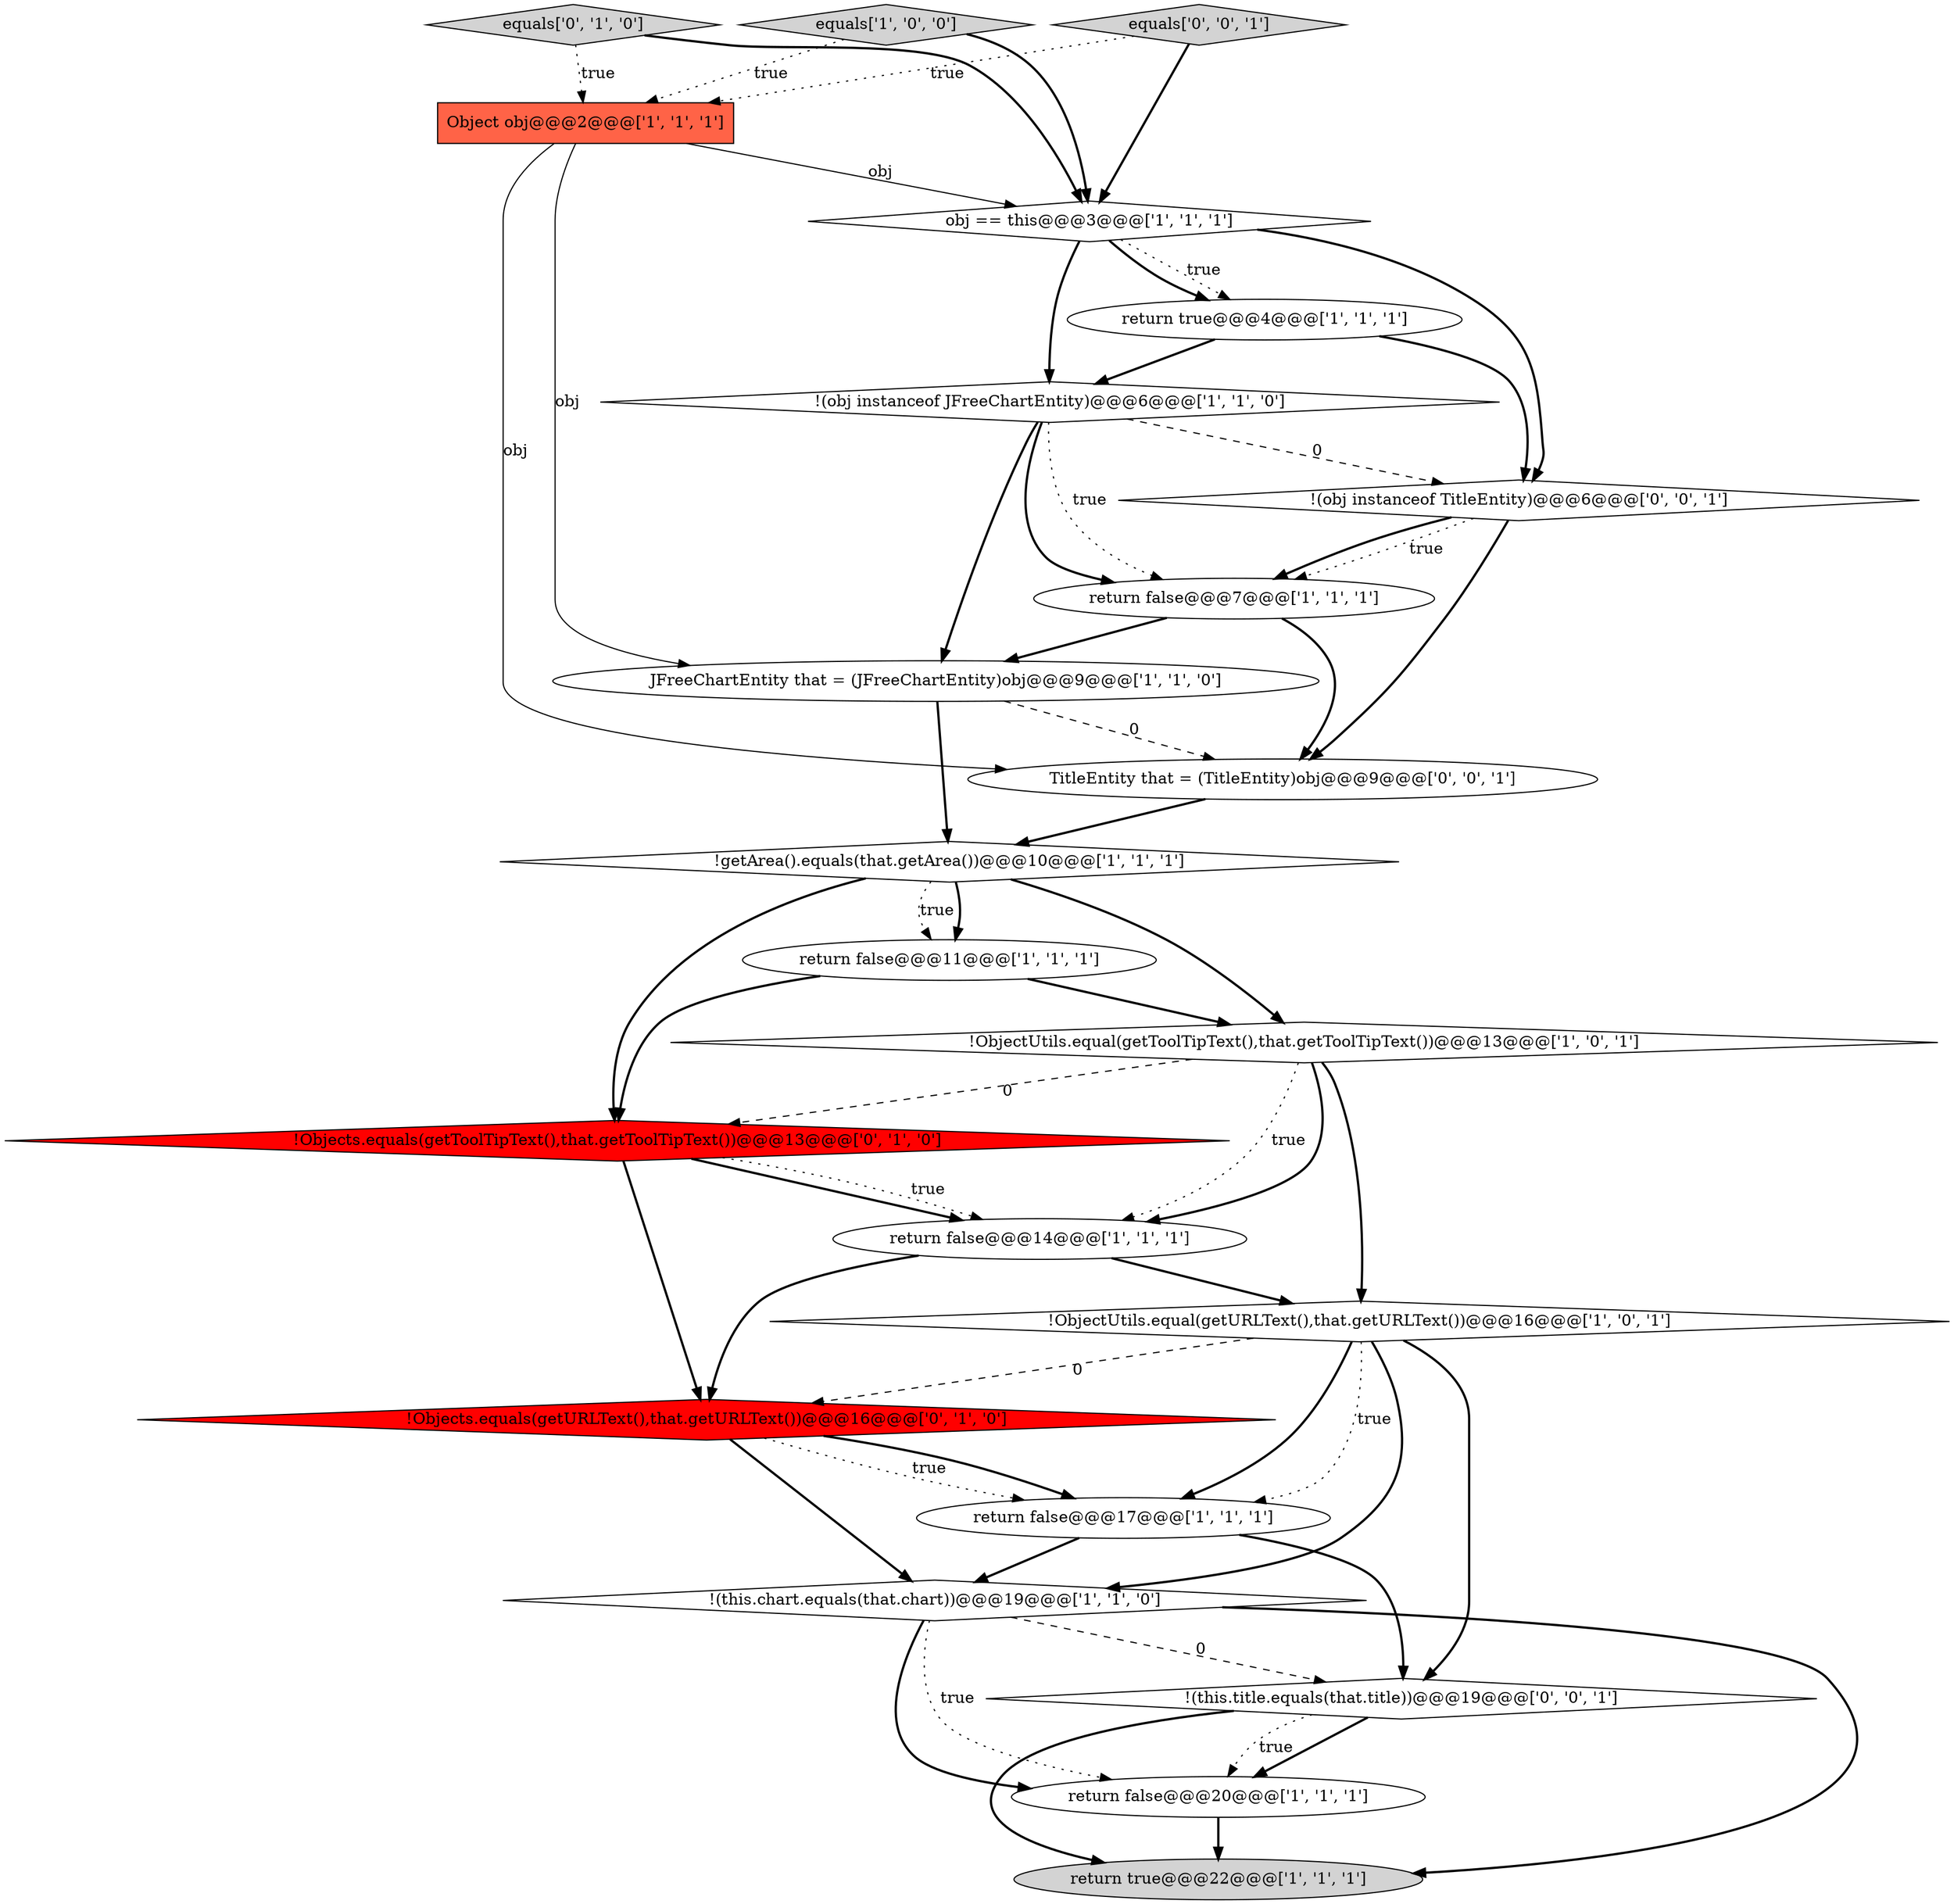 digraph {
21 [style = filled, label = "!(this.title.equals(that.title))@@@19@@@['0', '0', '1']", fillcolor = white, shape = diamond image = "AAA0AAABBB3BBB"];
13 [style = filled, label = "return false@@@17@@@['1', '1', '1']", fillcolor = white, shape = ellipse image = "AAA0AAABBB1BBB"];
4 [style = filled, label = "return true@@@22@@@['1', '1', '1']", fillcolor = lightgray, shape = ellipse image = "AAA0AAABBB1BBB"];
18 [style = filled, label = "equals['0', '1', '0']", fillcolor = lightgray, shape = diamond image = "AAA0AAABBB2BBB"];
11 [style = filled, label = "equals['1', '0', '0']", fillcolor = lightgray, shape = diamond image = "AAA0AAABBB1BBB"];
16 [style = filled, label = "!Objects.equals(getURLText(),that.getURLText())@@@16@@@['0', '1', '0']", fillcolor = red, shape = diamond image = "AAA1AAABBB2BBB"];
2 [style = filled, label = "!(obj instanceof JFreeChartEntity)@@@6@@@['1', '1', '0']", fillcolor = white, shape = diamond image = "AAA0AAABBB1BBB"];
6 [style = filled, label = "return false@@@7@@@['1', '1', '1']", fillcolor = white, shape = ellipse image = "AAA0AAABBB1BBB"];
14 [style = filled, label = "!ObjectUtils.equal(getURLText(),that.getURLText())@@@16@@@['1', '0', '1']", fillcolor = white, shape = diamond image = "AAA0AAABBB1BBB"];
1 [style = filled, label = "!(this.chart.equals(that.chart))@@@19@@@['1', '1', '0']", fillcolor = white, shape = diamond image = "AAA0AAABBB1BBB"];
12 [style = filled, label = "!getArea().equals(that.getArea())@@@10@@@['1', '1', '1']", fillcolor = white, shape = diamond image = "AAA0AAABBB1BBB"];
10 [style = filled, label = "return true@@@4@@@['1', '1', '1']", fillcolor = white, shape = ellipse image = "AAA0AAABBB1BBB"];
15 [style = filled, label = "JFreeChartEntity that = (JFreeChartEntity)obj@@@9@@@['1', '1', '0']", fillcolor = white, shape = ellipse image = "AAA0AAABBB1BBB"];
19 [style = filled, label = "TitleEntity that = (TitleEntity)obj@@@9@@@['0', '0', '1']", fillcolor = white, shape = ellipse image = "AAA0AAABBB3BBB"];
3 [style = filled, label = "!ObjectUtils.equal(getToolTipText(),that.getToolTipText())@@@13@@@['1', '0', '1']", fillcolor = white, shape = diamond image = "AAA0AAABBB1BBB"];
7 [style = filled, label = "obj == this@@@3@@@['1', '1', '1']", fillcolor = white, shape = diamond image = "AAA0AAABBB1BBB"];
17 [style = filled, label = "!Objects.equals(getToolTipText(),that.getToolTipText())@@@13@@@['0', '1', '0']", fillcolor = red, shape = diamond image = "AAA1AAABBB2BBB"];
20 [style = filled, label = "!(obj instanceof TitleEntity)@@@6@@@['0', '0', '1']", fillcolor = white, shape = diamond image = "AAA0AAABBB3BBB"];
5 [style = filled, label = "return false@@@20@@@['1', '1', '1']", fillcolor = white, shape = ellipse image = "AAA0AAABBB1BBB"];
9 [style = filled, label = "return false@@@14@@@['1', '1', '1']", fillcolor = white, shape = ellipse image = "AAA0AAABBB1BBB"];
8 [style = filled, label = "Object obj@@@2@@@['1', '1', '1']", fillcolor = tomato, shape = box image = "AAA0AAABBB1BBB"];
0 [style = filled, label = "return false@@@11@@@['1', '1', '1']", fillcolor = white, shape = ellipse image = "AAA0AAABBB1BBB"];
22 [style = filled, label = "equals['0', '0', '1']", fillcolor = lightgray, shape = diamond image = "AAA0AAABBB3BBB"];
1->5 [style = bold, label=""];
0->3 [style = bold, label=""];
17->16 [style = bold, label=""];
1->4 [style = bold, label=""];
16->13 [style = bold, label=""];
10->20 [style = bold, label=""];
3->17 [style = dashed, label="0"];
7->10 [style = dotted, label="true"];
2->20 [style = dashed, label="0"];
16->13 [style = dotted, label="true"];
19->12 [style = bold, label=""];
7->10 [style = bold, label=""];
2->6 [style = bold, label=""];
0->17 [style = bold, label=""];
8->19 [style = solid, label="obj"];
17->9 [style = bold, label=""];
3->14 [style = bold, label=""];
12->17 [style = bold, label=""];
8->7 [style = solid, label="obj"];
18->8 [style = dotted, label="true"];
1->21 [style = dashed, label="0"];
6->19 [style = bold, label=""];
7->20 [style = bold, label=""];
3->9 [style = dotted, label="true"];
20->6 [style = bold, label=""];
15->19 [style = dashed, label="0"];
12->0 [style = bold, label=""];
22->7 [style = bold, label=""];
9->16 [style = bold, label=""];
14->13 [style = dotted, label="true"];
6->15 [style = bold, label=""];
14->1 [style = bold, label=""];
13->1 [style = bold, label=""];
3->9 [style = bold, label=""];
21->5 [style = bold, label=""];
22->8 [style = dotted, label="true"];
16->1 [style = bold, label=""];
2->6 [style = dotted, label="true"];
7->2 [style = bold, label=""];
17->9 [style = dotted, label="true"];
5->4 [style = bold, label=""];
2->15 [style = bold, label=""];
8->15 [style = solid, label="obj"];
9->14 [style = bold, label=""];
12->0 [style = dotted, label="true"];
11->8 [style = dotted, label="true"];
10->2 [style = bold, label=""];
15->12 [style = bold, label=""];
12->3 [style = bold, label=""];
21->4 [style = bold, label=""];
14->16 [style = dashed, label="0"];
14->13 [style = bold, label=""];
14->21 [style = bold, label=""];
18->7 [style = bold, label=""];
20->19 [style = bold, label=""];
13->21 [style = bold, label=""];
1->5 [style = dotted, label="true"];
11->7 [style = bold, label=""];
20->6 [style = dotted, label="true"];
21->5 [style = dotted, label="true"];
}
